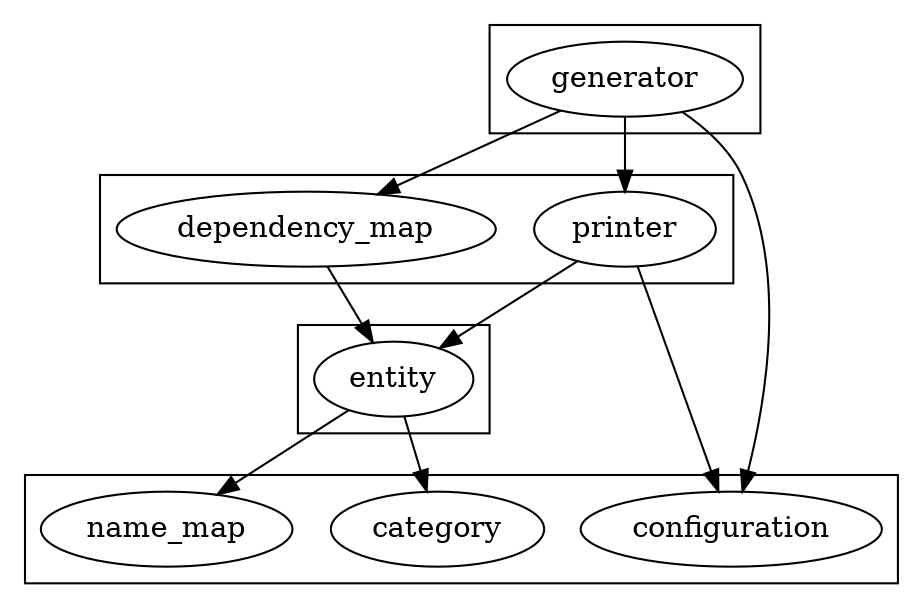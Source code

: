 digraph depends {

    subgraph cluster_l4 {
        generator;
    }

    subgraph cluster_l3 {
        dependency_map;
        printer;
    }

    subgraph cluster_l2 {
        entity;
    }

    subgraph cluster_l1 {
        category;
        configuration;
        name_map;
    }

    entity -> name_map;
    entity -> category;
    dependency_map -> entity;
    printer -> entity;
    printer -> configuration;
    generator -> configuration;
    generator -> dependency_map;
    generator -> printer;
}
